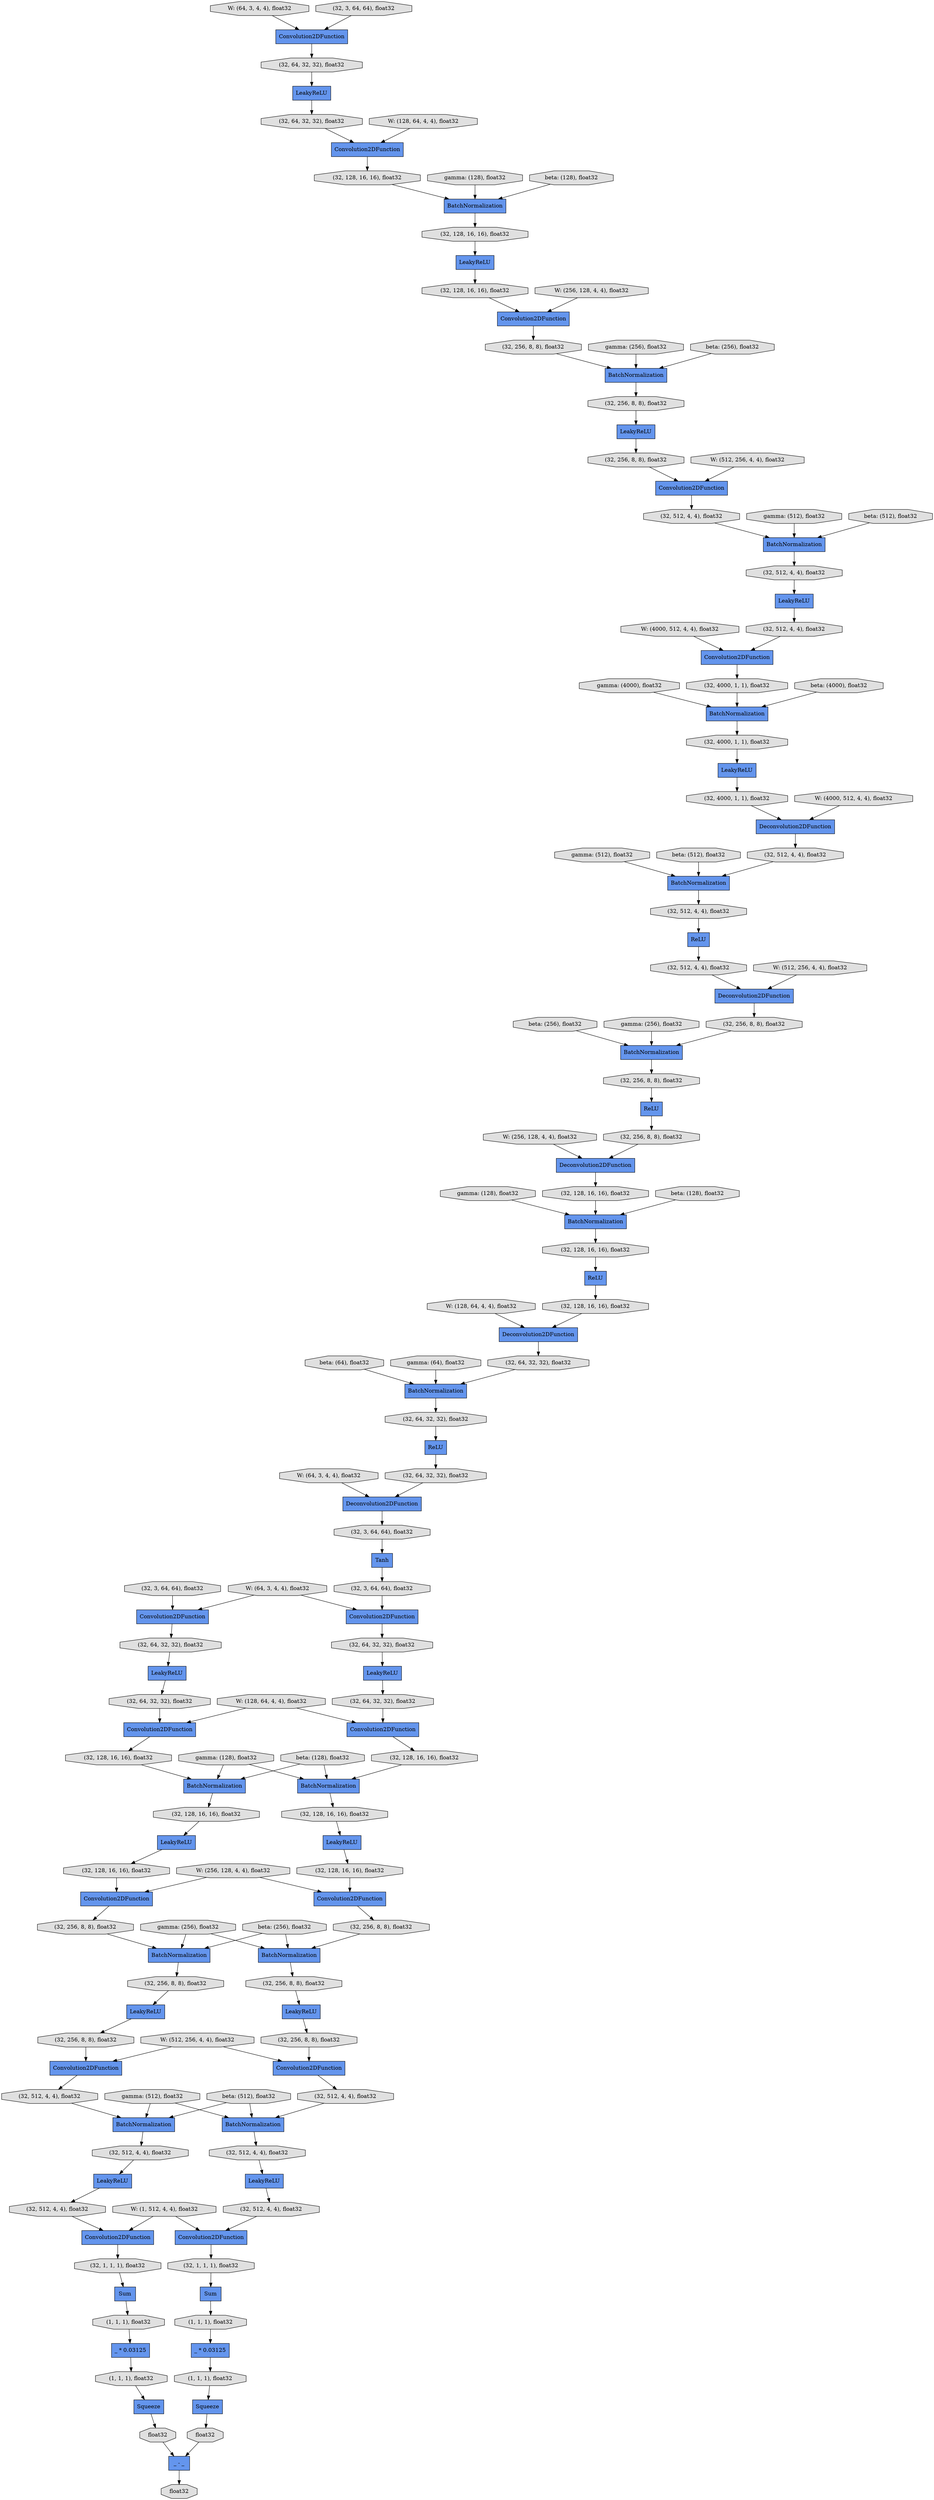 digraph graphname{rankdir=TB;140411181523088 [label="W: (4000, 512, 4, 4), float32",shape="octagon",fillcolor="#E0E0E0",style="filled"];140413357310096 [label="Convolution2DFunction",shape="record",fillcolor="#6495ED",style="filled"];140413357367696 [label="(32, 512, 4, 4), float32",shape="octagon",fillcolor="#E0E0E0",style="filled"];140413357343120 [label="(32, 256, 8, 8), float32",shape="octagon",fillcolor="#E0E0E0",style="filled"];140413357343184 [label="Convolution2DFunction",shape="record",fillcolor="#6495ED",style="filled"];140411181449744 [label="gamma: (128), float32",shape="octagon",fillcolor="#E0E0E0",style="filled"];140413357310480 [label="BatchNormalization",shape="record",fillcolor="#6495ED",style="filled"];140413357367888 [label="Deconvolution2DFunction",shape="record",fillcolor="#6495ED",style="filled"];140411181425360 [label="W: (64, 3, 4, 4), float32",shape="octagon",fillcolor="#E0E0E0",style="filled"];140410309788560 [label="ReLU",shape="record",fillcolor="#6495ED",style="filled"];140413357368208 [label="(32, 4000, 1, 1), float32",shape="octagon",fillcolor="#E0E0E0",style="filled"];140413357310928 [label="(32, 256, 8, 8), float32",shape="octagon",fillcolor="#E0E0E0",style="filled"];140413357368336 [label="Deconvolution2DFunction",shape="record",fillcolor="#6495ED",style="filled"];140413357261840 [label="Convolution2DFunction",shape="record",fillcolor="#6495ED",style="filled"];140410309788752 [label="ReLU",shape="record",fillcolor="#6495ED",style="filled"];140413357311056 [label="LeakyReLU",shape="record",fillcolor="#6495ED",style="filled"];140413356999760 [label="Convolution2DFunction",shape="record",fillcolor="#6495ED",style="filled"];140410309788816 [label="BatchNormalization",shape="record",fillcolor="#6495ED",style="filled"];140413357368528 [label="(32, 4000, 1, 1), float32",shape="octagon",fillcolor="#E0E0E0",style="filled"];140411181524176 [label="gamma: (4000), float32",shape="octagon",fillcolor="#E0E0E0",style="filled"];140413357368592 [label="(32, 128, 16, 16), float32",shape="octagon",fillcolor="#E0E0E0",style="filled"];140410309788944 [label="(32, 4000, 1, 1), float32",shape="octagon",fillcolor="#E0E0E0",style="filled"];140411181450576 [label="W: (256, 128, 4, 4), float32",shape="octagon",fillcolor="#E0E0E0",style="filled"];140410309789200 [label="(32, 512, 4, 4), float32",shape="octagon",fillcolor="#E0E0E0",style="filled"];140413357311504 [label="BatchNormalization",shape="record",fillcolor="#6495ED",style="filled"];140411181524560 [label="beta: (4000), float32",shape="octagon",fillcolor="#E0E0E0",style="filled"];140410309789264 [label="(32, 512, 4, 4), float32",shape="octagon",fillcolor="#E0E0E0",style="filled"];140413357000336 [label="(32, 512, 4, 4), float32",shape="octagon",fillcolor="#E0E0E0",style="filled"];140413357311696 [label="(32, 128, 16, 16), float32",shape="octagon",fillcolor="#E0E0E0",style="filled"];140413357000464 [label="(32, 1, 1, 1), float32",shape="octagon",fillcolor="#E0E0E0",style="filled"];140413357369168 [label="Deconvolution2DFunction",shape="record",fillcolor="#6495ED",style="filled"];140413357344592 [label="_ * 0.03125",shape="record",fillcolor="#6495ED",style="filled"];140413357369232 [label="(32, 256, 8, 8), float32",shape="octagon",fillcolor="#E0E0E0",style="filled"];140411181426576 [label="beta: (64), float32",shape="octagon",fillcolor="#E0E0E0",style="filled"];140413357000592 [label="LeakyReLU",shape="record",fillcolor="#6495ED",style="filled"];140413357369296 [label="LeakyReLU",shape="record",fillcolor="#6495ED",style="filled"];140411181525008 [label="W: (4000, 512, 4, 4), float32",shape="octagon",fillcolor="#E0E0E0",style="filled"];140410309789776 [label="BatchNormalization",shape="record",fillcolor="#6495ED",style="filled"];140413357369488 [label="BatchNormalization",shape="record",fillcolor="#6495ED",style="filled"];140413357312208 [label="LeakyReLU",shape="record",fillcolor="#6495ED",style="filled"];140411181451600 [label="beta: (256), float32",shape="octagon",fillcolor="#E0E0E0",style="filled"];140411181525328 [label="gamma: (512), float32",shape="octagon",fillcolor="#E0E0E0",style="filled"];140413357263184 [label="LeakyReLU",shape="record",fillcolor="#6495ED",style="filled"];140413357345104 [label="(32, 128, 16, 16), float32",shape="octagon",fillcolor="#E0E0E0",style="filled"];140413357369744 [label="(32, 128, 16, 16), float32",shape="octagon",fillcolor="#E0E0E0",style="filled"];140413357312400 [label="(32, 64, 32, 32), float32",shape="octagon",fillcolor="#E0E0E0",style="filled"];140411181427152 [label="gamma: (64), float32",shape="octagon",fillcolor="#E0E0E0",style="filled"];140413357001168 [label="(32, 512, 4, 4), float32",shape="octagon",fillcolor="#E0E0E0",style="filled"];140413357345232 [label="(32, 128, 16, 16), float32",shape="octagon",fillcolor="#E0E0E0",style="filled"];140413357369872 [label="BatchNormalization",shape="record",fillcolor="#6495ED",style="filled"];140413357312528 [label="(32, 256, 8, 8), float32",shape="octagon",fillcolor="#E0E0E0",style="filled"];140413357369936 [label="BatchNormalization",shape="record",fillcolor="#6495ED",style="filled"];140413357370000 [label="(32, 512, 4, 4), float32",shape="octagon",fillcolor="#E0E0E0",style="filled"];140411181525712 [label="beta: (512), float32",shape="octagon",fillcolor="#E0E0E0",style="filled"];140413357370128 [label="Convolution2DFunction",shape="record",fillcolor="#6495ED",style="filled"];140413357370192 [label="(32, 512, 4, 4), float32",shape="octagon",fillcolor="#E0E0E0",style="filled"];140413357312848 [label="(32, 128, 16, 16), float32",shape="octagon",fillcolor="#E0E0E0",style="filled"];140413357370256 [label="ReLU",shape="record",fillcolor="#6495ED",style="filled"];140411181427664 [label="W: (128, 64, 4, 4), float32",shape="octagon",fillcolor="#E0E0E0",style="filled"];140410309790672 [label="Deconvolution2DFunction",shape="record",fillcolor="#6495ED",style="filled"];140413357001680 [label="Squeeze",shape="record",fillcolor="#6495ED",style="filled"];140413357312976 [label="(32, 128, 16, 16), float32",shape="octagon",fillcolor="#E0E0E0",style="filled"];140413357370384 [label="(32, 256, 8, 8), float32",shape="octagon",fillcolor="#E0E0E0",style="filled"];140413357313040 [label="Convolution2DFunction",shape="record",fillcolor="#6495ED",style="filled"];140410309790736 [label="(32, 256, 8, 8), float32",shape="octagon",fillcolor="#E0E0E0",style="filled"];140411181452368 [label="gamma: (256), float32",shape="octagon",fillcolor="#E0E0E0",style="filled"];140413357313168 [label="ReLU",shape="record",fillcolor="#6495ED",style="filled"];140413357346000 [label="BatchNormalization",shape="record",fillcolor="#6495ED",style="filled"];140413357370640 [label="LeakyReLU",shape="record",fillcolor="#6495ED",style="filled"];140413357370768 [label="(32, 256, 8, 8), float32",shape="octagon",fillcolor="#E0E0E0",style="filled"];140411181452688 [label="W: (512, 256, 4, 4), float32",shape="octagon",fillcolor="#E0E0E0",style="filled"];140413357264400 [label="BatchNormalization",shape="record",fillcolor="#6495ED",style="filled"];140411181428432 [label="beta: (128), float32",shape="octagon",fillcolor="#E0E0E0",style="filled"];140413357371152 [label="Tanh",shape="record",fillcolor="#6495ED",style="filled"];140413357313808 [label="(32, 64, 32, 32), float32",shape="octagon",fillcolor="#E0E0E0",style="filled"];140410309791632 [label="(32, 512, 4, 4), float32",shape="octagon",fillcolor="#E0E0E0",style="filled"];140413357371344 [label="(32, 128, 16, 16), float32",shape="octagon",fillcolor="#E0E0E0",style="filled"];140410309791696 [label="Deconvolution2DFunction",shape="record",fillcolor="#6495ED",style="filled"];140413357437072 [label="float32",shape="octagon",fillcolor="#E0E0E0",style="filled"];140411181600976 [label="W: (64, 3, 4, 4), float32",shape="octagon",fillcolor="#E0E0E0",style="filled"];140413357019408 [label="(32, 64, 32, 32), float32",shape="octagon",fillcolor="#E0E0E0",style="filled"];140411181461776 [label="W: (128, 64, 4, 4), float32",shape="octagon",fillcolor="#E0E0E0",style="filled"];140413357035856 [label="_ * 0.03125",shape="record",fillcolor="#6495ED",style="filled"];140413357076816 [label="(32, 1, 1, 1), float32",shape="octagon",fillcolor="#E0E0E0",style="filled"];140413357019472 [label="Convolution2DFunction",shape="record",fillcolor="#6495ED",style="filled"];140413357035984 [label="BatchNormalization",shape="record",fillcolor="#6495ED",style="filled"];140410309906960 [label="(32, 256, 8, 8), float32",shape="octagon",fillcolor="#E0E0E0",style="filled"];140411181601360 [label="W: (128, 64, 4, 4), float32",shape="octagon",fillcolor="#E0E0E0",style="filled"];140413357281936 [label="(32, 64, 32, 32), float32",shape="octagon",fillcolor="#E0E0E0",style="filled"];140413357036240 [label="(32, 128, 16, 16), float32",shape="octagon",fillcolor="#E0E0E0",style="filled"];140410309907216 [label="LeakyReLU",shape="record",fillcolor="#6495ED",style="filled"];140411181462352 [label="W: (64, 3, 4, 4), float32",shape="octagon",fillcolor="#E0E0E0",style="filled"];140411181601680 [label="gamma: (128), float32",shape="octagon",fillcolor="#E0E0E0",style="filled"];140410309874576 [label="Convolution2DFunction",shape="record",fillcolor="#6495ED",style="filled"];140413357020112 [label="Sum",shape="record",fillcolor="#6495ED",style="filled"];140410309907408 [label="(32, 512, 4, 4), float32",shape="octagon",fillcolor="#E0E0E0",style="filled"];140413357020176 [label="(32, 128, 16, 16), float32",shape="octagon",fillcolor="#E0E0E0",style="filled"];140410309874704 [label="LeakyReLU",shape="record",fillcolor="#6495ED",style="filled"];140413357077584 [label="(32, 512, 4, 4), float32",shape="octagon",fillcolor="#E0E0E0",style="filled"];140413357036624 [label="(32, 256, 8, 8), float32",shape="octagon",fillcolor="#E0E0E0",style="filled"];140411181602000 [label="beta: (128), float32",shape="octagon",fillcolor="#E0E0E0",style="filled"];140413357077776 [label="(1, 1, 1), float32",shape="octagon",fillcolor="#E0E0E0",style="filled"];140413357438288 [label="LeakyReLU",shape="record",fillcolor="#6495ED",style="filled"];140411181462864 [label="gamma: (128), float32",shape="octagon",fillcolor="#E0E0E0",style="filled"];140413357495696 [label="LeakyReLU",shape="record",fillcolor="#6495ED",style="filled"];140413357020688 [label="(32, 64, 32, 32), float32",shape="octagon",fillcolor="#E0E0E0",style="filled"];140410309875216 [label="(32, 3, 64, 64), float32",shape="octagon",fillcolor="#E0E0E0",style="filled"];140413357037136 [label="Squeeze",shape="record",fillcolor="#6495ED",style="filled"];140413357078096 [label="float32",shape="octagon",fillcolor="#E0E0E0",style="filled"];140413357020752 [label="BatchNormalization",shape="record",fillcolor="#6495ED",style="filled"];140413357495888 [label="(32, 128, 16, 16), float32",shape="octagon",fillcolor="#E0E0E0",style="filled"];140413357037200 [label="(32, 256, 8, 8), float32",shape="octagon",fillcolor="#E0E0E0",style="filled"];140411181602448 [label="W: (256, 128, 4, 4), float32",shape="octagon",fillcolor="#E0E0E0",style="filled"];140410309908112 [label="Convolution2DFunction",shape="record",fillcolor="#6495ED",style="filled"];140413357037264 [label="Convolution2DFunction",shape="record",fillcolor="#6495ED",style="filled"];140413357496016 [label="Sum",shape="record",fillcolor="#6495ED",style="filled"];140411181463248 [label="beta: (128), float32",shape="octagon",fillcolor="#E0E0E0",style="filled"];140413357021008 [label="Convolution2DFunction",shape="record",fillcolor="#6495ED",style="filled"];140413357021136 [label="(32, 64, 32, 32), float32",shape="octagon",fillcolor="#E0E0E0",style="filled"];140411181602768 [label="gamma: (256), float32",shape="octagon",fillcolor="#E0E0E0",style="filled"];140413357438928 [label="BatchNormalization",shape="record",fillcolor="#6495ED",style="filled"];140413357078544 [label="(32, 512, 4, 4), float32",shape="octagon",fillcolor="#E0E0E0",style="filled"];140413357037584 [label="(32, 128, 16, 16), float32",shape="octagon",fillcolor="#E0E0E0",style="filled"];140413357438992 [label="(1, 1, 1), float32",shape="octagon",fillcolor="#E0E0E0",style="filled"];140413357078608 [label="float32",shape="octagon",fillcolor="#E0E0E0",style="filled"];140413357078672 [label="(1, 1, 1), float32",shape="octagon",fillcolor="#E0E0E0",style="filled"];140411181463696 [label="W: (256, 128, 4, 4), float32",shape="octagon",fillcolor="#E0E0E0",style="filled"];140411181603088 [label="beta: (256), float32",shape="octagon",fillcolor="#E0E0E0",style="filled"];140413357021584 [label="(32, 3, 64, 64), float32",shape="octagon",fillcolor="#E0E0E0",style="filled"];140411181464016 [label="gamma: (256), float32",shape="octagon",fillcolor="#E0E0E0",style="filled"];140413357021776 [label="Convolution2DFunction",shape="record",fillcolor="#6495ED",style="filled"];140411181603472 [label="W: (512, 256, 4, 4), float32",shape="octagon",fillcolor="#E0E0E0",style="filled"];140413357439696 [label="(1, 1, 1), float32",shape="octagon",fillcolor="#E0E0E0",style="filled"];140413357021968 [label="(32, 64, 32, 32), float32",shape="octagon",fillcolor="#E0E0E0",style="filled"];140411181464336 [label="beta: (256), float32",shape="octagon",fillcolor="#E0E0E0",style="filled"];140413357022032 [label="BatchNormalization",shape="record",fillcolor="#6495ED",style="filled"];140411181603728 [label="gamma: (512), float32",shape="octagon",fillcolor="#E0E0E0",style="filled"];140413357038480 [label="(32, 256, 8, 8), float32",shape="octagon",fillcolor="#E0E0E0",style="filled"];140413357022096 [label="(32, 3, 64, 64), float32",shape="octagon",fillcolor="#E0E0E0",style="filled"];140410309909392 [label="Convolution2DFunction",shape="record",fillcolor="#6495ED",style="filled"];140413357022160 [label="(32, 64, 32, 32), float32",shape="octagon",fillcolor="#E0E0E0",style="filled"];140410309909456 [label="(32, 256, 8, 8), float32",shape="octagon",fillcolor="#E0E0E0",style="filled"];140410309876816 [label="LeakyReLU",shape="record",fillcolor="#6495ED",style="filled"];140411181464720 [label="W: (512, 256, 4, 4), float32",shape="octagon",fillcolor="#E0E0E0",style="filled"];140411181604112 [label="beta: (512), float32",shape="octagon",fillcolor="#E0E0E0",style="filled"];140413357022544 [label="LeakyReLU",shape="record",fillcolor="#6495ED",style="filled"];140411181464976 [label="gamma: (512), float32",shape="octagon",fillcolor="#E0E0E0",style="filled"];140413357497744 [label="Convolution2DFunction",shape="record",fillcolor="#6495ED",style="filled"];140410309877200 [label="(32, 3, 64, 64), float32",shape="octagon",fillcolor="#E0E0E0",style="filled"];140413357497872 [label="(32, 64, 32, 32), float32",shape="octagon",fillcolor="#E0E0E0",style="filled"];140413357039248 [label="(32, 512, 4, 4), float32",shape="octagon",fillcolor="#E0E0E0",style="filled"];140411181604560 [label="W: (1, 512, 4, 4), float32",shape="octagon",fillcolor="#E0E0E0",style="filled"];140411181465296 [label="beta: (512), float32",shape="octagon",fillcolor="#E0E0E0",style="filled"];140410309877456 [label="Convolution2DFunction",shape="record",fillcolor="#6495ED",style="filled"];140413357039376 [label="_ - _",shape="record",fillcolor="#6495ED",style="filled"];140413357022992 [label="LeakyReLU",shape="record",fillcolor="#6495ED",style="filled"];140413357498256 [label="BatchNormalization",shape="record",fillcolor="#6495ED",style="filled"];140413357021776 -> 140413357039248;140413357037584 -> 140413357019472;140413357370256 -> 140413357022160;140413357495696 -> 140413357001168;140411181426576 -> 140413357369936;140413357344592 -> 140413357438992;140413357370640 -> 140413357037584;140413357263184 -> 140410309909456;140411181464336 -> 140413357310480;140411181462864 -> 140413357438928;140411181451600 -> 140413357369488;140413357437072 -> 140413357039376;140411181462352 -> 140413356999760;140413357312976 -> 140410309909392;140413357313808 -> 140410309908112;140413357000592 -> 140413357313808;140411181450576 -> 140413357368336;140413357020752 -> 140413357038480;140411181600976 -> 140413357370128;140413357020688 -> 140413357369936;140413357369232 -> 140413357368336;140411181603088 -> 140413357498256;140413357311696 -> 140413357438928;140410309877456 -> 140413357281936;140413357367696 -> 140413357313168;140411181463696 -> 140410309909392;140413357036624 -> 140413357021776;140413357021584 -> 140413357370128;140411181523088 -> 140413357313040;140411181604112 -> 140413357035984;140413357313168 -> 140413357370000;140413357438928 -> 140413357312848;140413357078672 -> 140413357037136;140413357310480 -> 140413357310928;140410309789200 -> 140413357313040;140410309908112 -> 140413357311696;140413357001168 -> 140413357343184;140413357078608 -> 140413357039376;140413357077584 -> 140413357037264;140411181601360 -> 140410309874576;140411181464976 -> 140413357311504;140413357037200 -> 140413357020752;140411181603472 -> 140413357021776;140413357312528 -> 140413357310480;140413357039376 -> 140413357078096;140411181604560 -> 140413357037264;140410309874576 -> 140413357495888;140413357313040 -> 140410309788944;140411181604560 -> 140413357343184;140413357498256 -> 140410309906960;140413357022032 -> 140413357036240;140413357370128 -> 140413357019408;140413357020112 -> 140413357077776;140413357020176 -> 140413357022032;140411181428432 -> 140413357369872;140411181602448 -> 140413357261840;140413357019408 -> 140413357369296;140413357369168 -> 140413357020688;140413357438288 -> 140410309790736;140413357369744 -> 140410309788560;140410309790672 -> 140413357370768;140410309909456 -> 140413357497744;140413357345232 -> 140410309876816;140413357369296 -> 140413357021968;140413357369488 -> 140413357370384;140413357496016 -> 140413357439696;140410309789264 -> 140413357311056;140410309907216 -> 140413357312976;140411181525328 -> 140410309788816;140413357368528 -> 140410309791696;140410309909392 -> 140413357312528;140411181525712 -> 140410309788816;140411181604112 -> 140413357346000;140410309788816 -> 140413357367696;140413357439696 -> 140413357344592;140413357022992 -> 140413357036624;140411181465296 -> 140413357311504;140413357038480 -> 140413357022992;140411181600976 -> 140410309877456;140411181425360 -> 140413357367888;140413357368592 -> 140413357369872;140413357035984 -> 140413357078544;140413357019472 -> 140413357037200;140413357021968 -> 140413357021008;140413357311504 -> 140410309789264;140410309907408 -> 140413357346000;140413357438992 -> 140413357001680;140413357312848 -> 140410309907216;140413357264400 -> 140413357345232;140411181602000 -> 140413357022032;140413357037264 -> 140413357076816;140413357310096 -> 140410309791632;140410309788944 -> 140410309789776;140411181602000 -> 140413357264400;140413357037136 -> 140413357078608;140411181524560 -> 140410309789776;140411181461776 -> 140410309908112;140413357076816 -> 140413357020112;140413357371344 -> 140413357369168;140413357368336 -> 140413357368592;140410309788752 -> 140413357369232;140413357368208 -> 140413357312208;140410309790736 -> 140413357310096;140413357000464 -> 140413357496016;140413357346000 -> 140413357000336;140410309874704 -> 140413357497872;140410309906960 -> 140413357263184;140413357001680 -> 140413357437072;140411181524176 -> 140410309789776;140411181464720 -> 140413357310096;140413357310928 -> 140413357438288;140413357370384 -> 140410309788752;140413357022544 -> 140413357077584;140411181463248 -> 140413357438928;140411181525008 -> 140410309791696;140413357022160 -> 140413357367888;140413357369936 -> 140413357021136;140413357370768 -> 140413357369488;140413357369872 -> 140413357369744;140413357312208 -> 140413357368528;140413357021008 -> 140413357020176;140411181427664 -> 140413357369168;140411181464016 -> 140413357310480;140410309791632 -> 140413357311504;140413357495888 -> 140413357264400;140411181427152 -> 140413357369936;140413357343184 -> 140413357000464;140413357497744 -> 140410309907408;140413357261840 -> 140413357343120;140413357343120 -> 140413357498256;140413357312400 -> 140413357000592;140413356999760 -> 140413357312400;140410309877200 -> 140413356999760;140413357371152 -> 140413357021584;140411181449744 -> 140413357369872;140411181602448 -> 140413357019472;140410309875216 -> 140410309877456;140413357035856 -> 140413357078672;140413357370000 -> 140410309790672;140410309789776 -> 140413357368208;140410309876816 -> 140413357345104;140411181601680 -> 140413357264400;140411181601680 -> 140413357022032;140411181602768 -> 140413357498256;140413357497872 -> 140410309874576;140413357077776 -> 140413357035856;140411181602768 -> 140413357020752;140413357000336 -> 140413357495696;140413357078544 -> 140413357022544;140410309788560 -> 140413357371344;140411181452368 -> 140413357369488;140410309791696 -> 140413357370192;140411181603728 -> 140413357346000;140411181601360 -> 140413357021008;140413357021136 -> 140413357370256;140411181603728 -> 140413357035984;140411181603088 -> 140413357020752;140411181452688 -> 140410309790672;140413357022096 -> 140413357371152;140413357281936 -> 140410309874704;140413357345104 -> 140413357261840;140413357039248 -> 140413357035984;140413357036240 -> 140413357370640;140413357367888 -> 140413357022096;140413357370192 -> 140410309788816;140413357311056 -> 140410309789200;140411181603472 -> 140413357497744;}